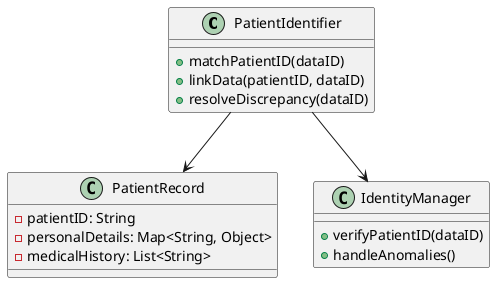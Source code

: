 @startuml PatientIdentificationSystem

class PatientIdentifier {
    + matchPatientID(dataID)
    + linkData(patientID, dataID)
    + resolveDiscrepancy(dataID)
}

class PatientRecord {
    - patientID: String
    - personalDetails: Map<String, Object>
    - medicalHistory: List<String>
}

class IdentityManager {
    + verifyPatientID(dataID)
    + handleAnomalies()
}

PatientIdentifier --> PatientRecord
PatientIdentifier --> IdentityManager

@enduml
